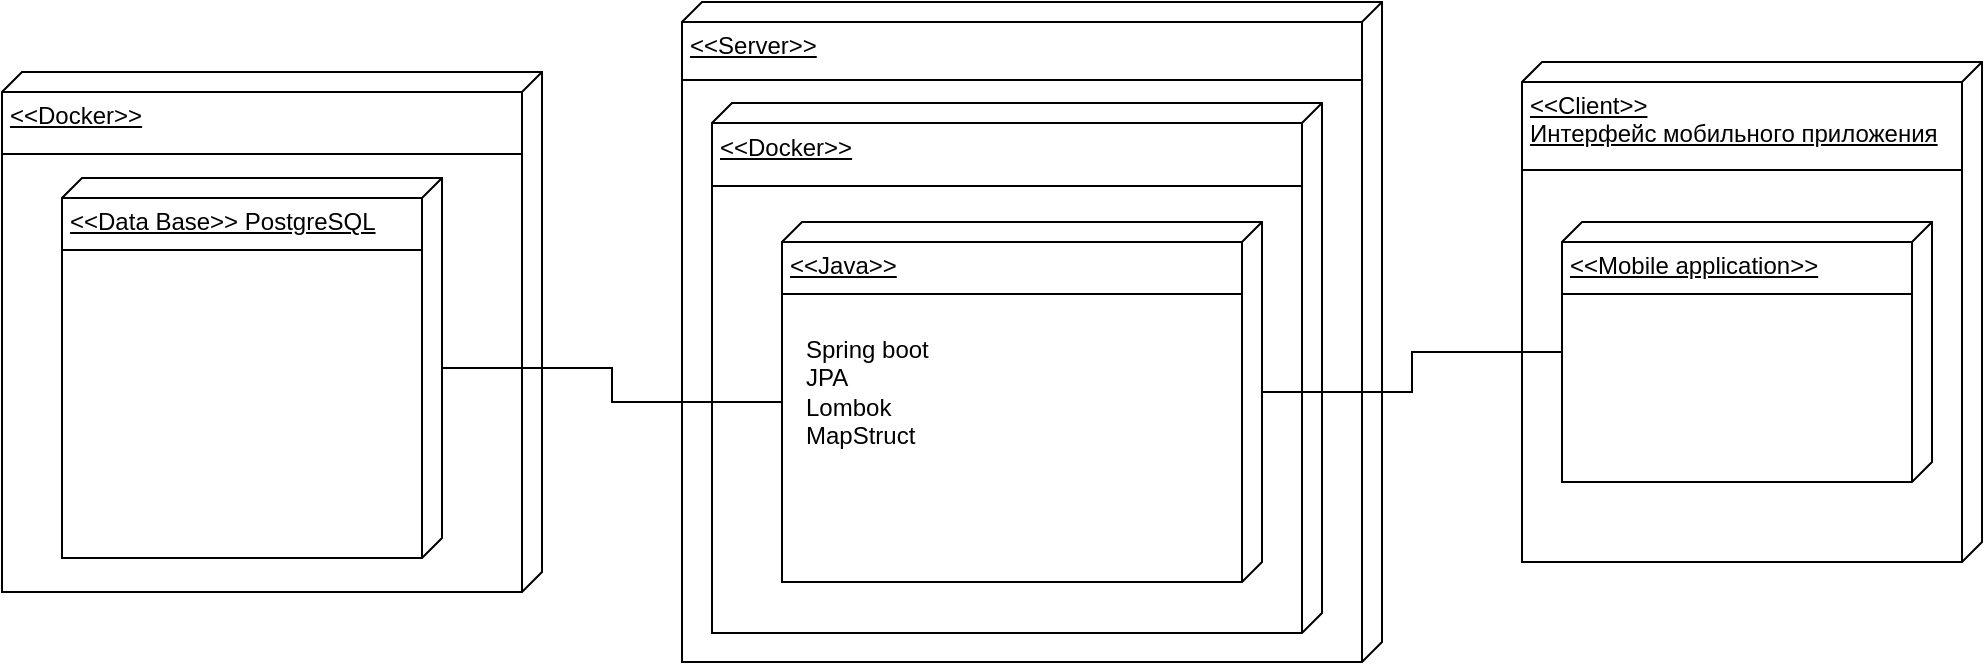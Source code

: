 <mxfile version="20.8.16" type="device"><diagram name="Страница 1" id="copOq0IYJXBchJYswMkl"><mxGraphModel dx="1607" dy="542" grid="1" gridSize="10" guides="1" tooltips="1" connect="1" arrows="1" fold="1" page="1" pageScale="1" pageWidth="827" pageHeight="1169" math="0" shadow="0"><root><mxCell id="0"/><mxCell id="1" parent="0"/><mxCell id="OQjpUVo_aa5RFfH20BbA-2" value="&amp;lt;&amp;lt;Server&amp;gt;&amp;gt;&lt;br&gt;" style="verticalAlign=top;align=left;spacingTop=8;spacingLeft=2;spacingRight=12;shape=cube;size=10;direction=south;fontStyle=4;html=1;whiteSpace=wrap;" parent="1" vertex="1"><mxGeometry x="160" y="110" width="350" height="330" as="geometry"/></mxCell><mxCell id="OQjpUVo_aa5RFfH20BbA-3" value="&amp;lt;&amp;lt;Client&amp;gt;&amp;gt;&lt;br&gt;Интерфейс мобильного приложения" style="verticalAlign=top;align=left;spacingTop=8;spacingLeft=2;spacingRight=12;shape=cube;size=10;direction=south;fontStyle=4;html=1;whiteSpace=wrap;" parent="1" vertex="1"><mxGeometry x="580" y="140" width="230" height="250" as="geometry"/></mxCell><mxCell id="OQjpUVo_aa5RFfH20BbA-8" value="" style="line;strokeWidth=1;fillColor=none;align=left;verticalAlign=middle;spacingTop=-1;spacingLeft=3;spacingRight=3;rotatable=0;labelPosition=right;points=[];portConstraint=eastwest;strokeColor=inherit;" parent="1" vertex="1"><mxGeometry x="580" y="190" width="220" height="8" as="geometry"/></mxCell><mxCell id="OQjpUVo_aa5RFfH20BbA-17" value="&amp;lt;&amp;lt;Mobile application&amp;gt;&amp;gt;" style="verticalAlign=top;align=left;spacingTop=8;spacingLeft=2;spacingRight=12;shape=cube;size=10;direction=south;fontStyle=4;html=1;whiteSpace=wrap;" parent="1" vertex="1"><mxGeometry x="600" y="220" width="185" height="130" as="geometry"/></mxCell><mxCell id="OQjpUVo_aa5RFfH20BbA-18" value="" style="line;strokeWidth=1;fillColor=none;align=left;verticalAlign=middle;spacingTop=-1;spacingLeft=3;spacingRight=3;rotatable=0;labelPosition=right;points=[];portConstraint=eastwest;strokeColor=inherit;" parent="1" vertex="1"><mxGeometry x="600" y="252" width="175" height="8" as="geometry"/></mxCell><mxCell id="VoP3cc09JqW7iOE8_yLx-1" value="&amp;lt;&amp;lt;Docker&amp;gt;&amp;gt;" style="verticalAlign=top;align=left;spacingTop=8;spacingLeft=2;spacingRight=12;shape=cube;size=10;direction=south;fontStyle=4;html=1;whiteSpace=wrap;" parent="1" vertex="1"><mxGeometry x="-180" y="145" width="270" height="260" as="geometry"/></mxCell><mxCell id="OQjpUVo_aa5RFfH20BbA-1" value="&amp;lt;&amp;lt;Data Base&amp;gt;&amp;gt;&amp;nbsp;PostgreSQL" style="verticalAlign=top;align=left;spacingTop=8;spacingLeft=2;spacingRight=12;shape=cube;size=10;direction=south;fontStyle=4;html=1;whiteSpace=wrap;" parent="1" vertex="1"><mxGeometry x="-150" y="198" width="190" height="190" as="geometry"/></mxCell><mxCell id="VoP3cc09JqW7iOE8_yLx-3" value="&amp;lt;&amp;lt;Docker&amp;gt;&amp;gt;" style="verticalAlign=top;align=left;spacingTop=8;spacingLeft=2;spacingRight=12;shape=cube;size=10;direction=south;fontStyle=4;html=1;whiteSpace=wrap;" parent="1" vertex="1"><mxGeometry x="175" y="160.5" width="305" height="265" as="geometry"/></mxCell><mxCell id="OQjpUVo_aa5RFfH20BbA-7" value="&amp;lt;&amp;lt;Java&amp;gt;&amp;gt;" style="verticalAlign=top;align=left;spacingTop=8;spacingLeft=2;spacingRight=12;shape=cube;size=10;direction=south;fontStyle=4;html=1;whiteSpace=wrap;" parent="1" vertex="1"><mxGeometry x="210" y="220" width="240" height="180" as="geometry"/></mxCell><mxCell id="OQjpUVo_aa5RFfH20BbA-10" value="" style="line;strokeWidth=1;fillColor=none;align=left;verticalAlign=middle;spacingTop=-1;spacingLeft=3;spacingRight=3;rotatable=0;labelPosition=right;points=[];portConstraint=eastwest;strokeColor=inherit;" parent="1" vertex="1"><mxGeometry x="210" y="252" width="230" height="8" as="geometry"/></mxCell><mxCell id="OQjpUVo_aa5RFfH20BbA-11" value="&lt;font style=&quot;font-size: 12px;&quot;&gt;Spring boot&lt;br&gt;JPA&lt;br&gt;Lombok&lt;br&gt;MapStruct&lt;br&gt;&lt;/font&gt;" style="text;html=1;strokeColor=none;fillColor=none;align=left;verticalAlign=middle;whiteSpace=wrap;rounded=0;" parent="1" vertex="1"><mxGeometry x="220" y="290" width="70" height="30" as="geometry"/></mxCell><mxCell id="VoP3cc09JqW7iOE8_yLx-4" value="" style="line;strokeWidth=1;fillColor=none;align=left;verticalAlign=middle;spacingTop=-1;spacingLeft=3;spacingRight=3;rotatable=0;labelPosition=right;points=[];portConstraint=eastwest;strokeColor=inherit;" parent="1" vertex="1"><mxGeometry x="-150" y="230" width="180" height="8" as="geometry"/></mxCell><mxCell id="VoP3cc09JqW7iOE8_yLx-5" value="" style="line;strokeWidth=1;fillColor=none;align=left;verticalAlign=middle;spacingTop=-1;spacingLeft=3;spacingRight=3;rotatable=0;labelPosition=right;points=[];portConstraint=eastwest;strokeColor=inherit;" parent="1" vertex="1"><mxGeometry x="-180" y="182" width="260" height="8" as="geometry"/></mxCell><mxCell id="VoP3cc09JqW7iOE8_yLx-6" value="" style="line;strokeWidth=1;fillColor=none;align=left;verticalAlign=middle;spacingTop=-1;spacingLeft=3;spacingRight=3;rotatable=0;labelPosition=right;points=[];portConstraint=eastwest;strokeColor=inherit;" parent="1" vertex="1"><mxGeometry x="175" y="198" width="295" height="8" as="geometry"/></mxCell><mxCell id="VoP3cc09JqW7iOE8_yLx-7" value="" style="line;strokeWidth=1;fillColor=none;align=left;verticalAlign=middle;spacingTop=-1;spacingLeft=3;spacingRight=3;rotatable=0;labelPosition=right;points=[];portConstraint=eastwest;strokeColor=inherit;" parent="1" vertex="1"><mxGeometry x="160" y="145" width="340" height="8" as="geometry"/></mxCell><mxCell id="VoP3cc09JqW7iOE8_yLx-8" style="edgeStyle=orthogonalEdgeStyle;rounded=0;orthogonalLoop=1;jettySize=auto;html=1;endArrow=none;endFill=0;" parent="1" source="OQjpUVo_aa5RFfH20BbA-1" target="OQjpUVo_aa5RFfH20BbA-7" edge="1"><mxGeometry relative="1" as="geometry"/></mxCell><mxCell id="VoP3cc09JqW7iOE8_yLx-9" style="edgeStyle=orthogonalEdgeStyle;rounded=0;orthogonalLoop=1;jettySize=auto;html=1;exitX=0;exitY=0;exitDx=85;exitDy=0;exitPerimeter=0;endArrow=none;endFill=0;" parent="1" source="OQjpUVo_aa5RFfH20BbA-7" target="OQjpUVo_aa5RFfH20BbA-17" edge="1"><mxGeometry relative="1" as="geometry"/></mxCell></root></mxGraphModel></diagram></mxfile>